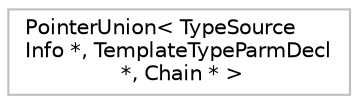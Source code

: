 digraph "Graphical Class Hierarchy"
{
 // LATEX_PDF_SIZE
  bgcolor="transparent";
  edge [fontname="Helvetica",fontsize="10",labelfontname="Helvetica",labelfontsize="10"];
  node [fontname="Helvetica",fontsize="10",shape=record];
  rankdir="LR";
  Node0 [label="PointerUnion\< TypeSource\lInfo *, TemplateTypeParmDecl\l *, Chain * \>",height=0.2,width=0.4,color="grey75",tooltip=" "];
}
